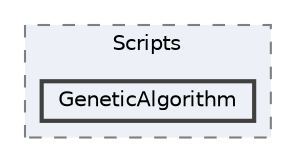 digraph "/Users/peterlakatos/School/Diploma_Thesis/UnityNavigation/Assets/Scripts/GeneticAlgorithm"
{
 // LATEX_PDF_SIZE
  bgcolor="transparent";
  edge [fontname=Helvetica,fontsize=10,labelfontname=Helvetica,labelfontsize=10];
  node [fontname=Helvetica,fontsize=10,shape=box,height=0.2,width=0.4];
  compound=true
  subgraph clusterdir_f13b41af88cf68434578284aaf699e39 {
    graph [ bgcolor="#edf0f7", pencolor="grey50", label="Scripts", fontname=Helvetica,fontsize=10 style="filled,dashed", URL="dir_f13b41af88cf68434578284aaf699e39.html",tooltip=""]
  dir_1425ae227c1a61e6de3aa40fdbf9bc3e [label="GeneticAlgorithm", fillcolor="#edf0f7", color="grey25", style="filled,bold", URL="dir_1425ae227c1a61e6de3aa40fdbf9bc3e.html",tooltip=""];
  }
}
